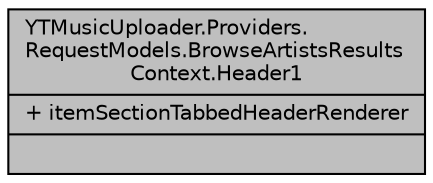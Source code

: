 digraph "YTMusicUploader.Providers.RequestModels.BrowseArtistsResultsContext.Header1"
{
 // LATEX_PDF_SIZE
  edge [fontname="Helvetica",fontsize="10",labelfontname="Helvetica",labelfontsize="10"];
  node [fontname="Helvetica",fontsize="10",shape=record];
  Node1 [label="{YTMusicUploader.Providers.\lRequestModels.BrowseArtistsResults\lContext.Header1\n|+ itemSectionTabbedHeaderRenderer\l|}",height=0.2,width=0.4,color="black", fillcolor="grey75", style="filled", fontcolor="black",tooltip=" "];
}
